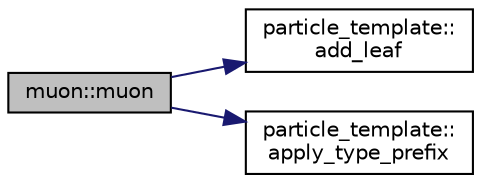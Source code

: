 digraph "muon::muon"
{
 // INTERACTIVE_SVG=YES
 // LATEX_PDF_SIZE
  edge [fontname="Helvetica",fontsize="10",labelfontname="Helvetica",labelfontsize="10"];
  node [fontname="Helvetica",fontsize="10",shape=record];
  rankdir="LR";
  Node1 [label="muon::muon",height=0.2,width=0.4,color="black", fillcolor="grey75", style="filled", fontcolor="black",tooltip=" "];
  Node1 -> Node2 [color="midnightblue",fontsize="10",style="solid",fontname="Helvetica"];
  Node2 [label="particle_template::\ladd_leaf",height=0.2,width=0.4,color="black", fillcolor="white", style="filled",URL="$classparticle__template.html#a7fda73e06360bffd1bce45e7ba7370a5",tooltip=" "];
  Node1 -> Node3 [color="midnightblue",fontsize="10",style="solid",fontname="Helvetica"];
  Node3 [label="particle_template::\lapply_type_prefix",height=0.2,width=0.4,color="black", fillcolor="white", style="filled",URL="$classparticle__template.html#a83757e8eb32e382a8c0444ede5dda548",tooltip=" "];
}
